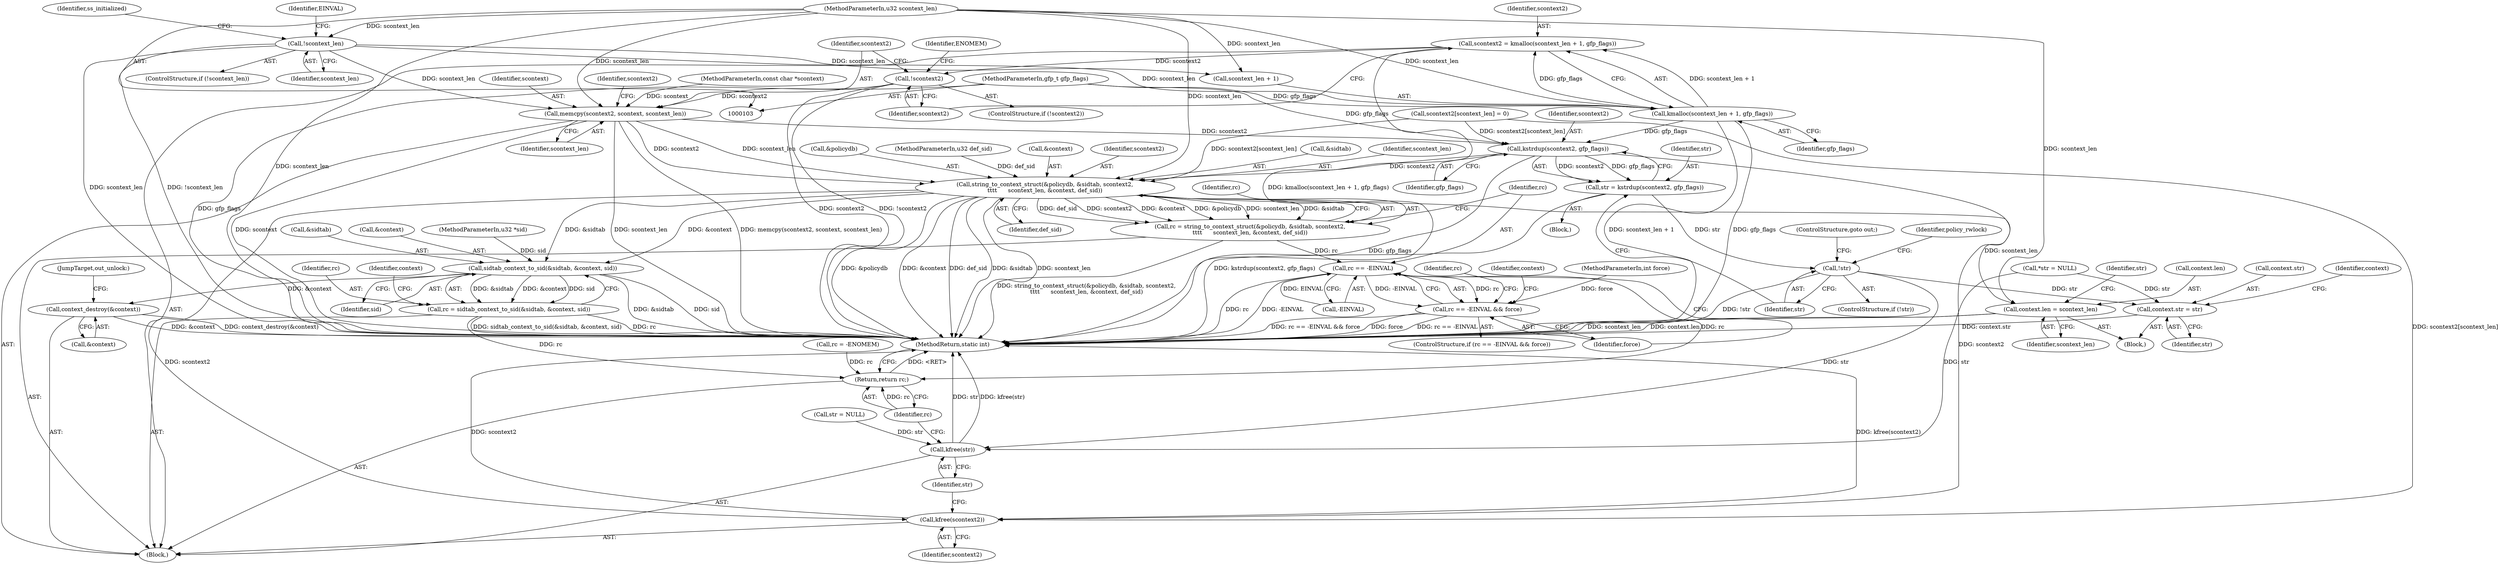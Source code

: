 digraph "0_linux_2172fa709ab32ca60e86179dc67d0857be8e2c98@API" {
"1000166" [label="(Call,scontext2 = kmalloc(scontext_len + 1, gfp_flags))"];
"1000168" [label="(Call,kmalloc(scontext_len + 1, gfp_flags))"];
"1000122" [label="(Call,!scontext_len)"];
"1000105" [label="(MethodParameterIn,u32 scontext_len)"];
"1000108" [label="(MethodParameterIn,gfp_t gfp_flags)"];
"1000174" [label="(Call,!scontext2)"];
"1000179" [label="(Call,memcpy(scontext2, scontext, scontext_len))"];
"1000197" [label="(Call,kstrdup(scontext2, gfp_flags))"];
"1000195" [label="(Call,str = kstrdup(scontext2, gfp_flags))"];
"1000201" [label="(Call,!str)"];
"1000227" [label="(Call,context.str = str)"];
"1000262" [label="(Call,kfree(str))"];
"1000209" [label="(Call,string_to_context_struct(&policydb, &sidtab, scontext2,\n\t\t\t\t      scontext_len, &context, def_sid))"];
"1000207" [label="(Call,rc = string_to_context_struct(&policydb, &sidtab, scontext2,\n\t\t\t\t      scontext_len, &context, def_sid))"];
"1000221" [label="(Call,rc == -EINVAL)"];
"1000220" [label="(Call,rc == -EINVAL && force)"];
"1000264" [label="(Return,return rc;)"];
"1000232" [label="(Call,context.len = scontext_len)"];
"1000246" [label="(Call,sidtab_context_to_sid(&sidtab, &context, sid))"];
"1000244" [label="(Call,rc = sidtab_context_to_sid(&sidtab, &context, sid))"];
"1000252" [label="(Call,context_destroy(&context))"];
"1000260" [label="(Call,kfree(scontext2))"];
"1000251" [label="(Identifier,sid)"];
"1000172" [label="(Identifier,gfp_flags)"];
"1000181" [label="(Identifier,scontext)"];
"1000228" [label="(Call,context.str)"];
"1000260" [label="(Call,kfree(scontext2))"];
"1000249" [label="(Call,&context)"];
"1000169" [label="(Call,scontext_len + 1)"];
"1000202" [label="(Identifier,str)"];
"1000174" [label="(Call,!scontext2)"];
"1000121" [label="(ControlStructure,if (!scontext_len))"];
"1000220" [label="(Call,rc == -EINVAL && force)"];
"1000212" [label="(Call,&sidtab)"];
"1000122" [label="(Call,!scontext_len)"];
"1000263" [label="(Identifier,str)"];
"1000201" [label="(Call,!str)"];
"1000266" [label="(MethodReturn,static int)"];
"1000182" [label="(Identifier,scontext_len)"];
"1000221" [label="(Call,rc == -EINVAL)"];
"1000209" [label="(Call,string_to_context_struct(&policydb, &sidtab, scontext2,\n\t\t\t\t      scontext_len, &context, def_sid))"];
"1000229" [label="(Identifier,context)"];
"1000195" [label="(Call,str = kstrdup(scontext2, gfp_flags))"];
"1000206" [label="(Identifier,policy_rwlock)"];
"1000226" [label="(Block,)"];
"1000208" [label="(Identifier,rc)"];
"1000105" [label="(MethodParameterIn,u32 scontext_len)"];
"1000261" [label="(Identifier,scontext2)"];
"1000252" [label="(Call,context_destroy(&context))"];
"1000244" [label="(Call,rc = sidtab_context_to_sid(&sidtab, &context, sid))"];
"1000198" [label="(Identifier,scontext2)"];
"1000106" [label="(MethodParameterIn,u32 *sid)"];
"1000129" [label="(Identifier,ss_initialized)"];
"1000238" [label="(Identifier,str)"];
"1000203" [label="(ControlStructure,goto out;)"];
"1000255" [label="(JumpTarget,out_unlock:)"];
"1000231" [label="(Identifier,str)"];
"1000223" [label="(Call,-EINVAL)"];
"1000215" [label="(Identifier,scontext_len)"];
"1000196" [label="(Identifier,str)"];
"1000185" [label="(Identifier,scontext2)"];
"1000222" [label="(Identifier,rc)"];
"1000245" [label="(Identifier,rc)"];
"1000247" [label="(Call,&sidtab)"];
"1000166" [label="(Call,scontext2 = kmalloc(scontext_len + 1, gfp_flags))"];
"1000253" [label="(Call,&context)"];
"1000191" [label="(Call,rc = -ENOMEM)"];
"1000219" [label="(ControlStructure,if (rc == -EINVAL && force))"];
"1000108" [label="(MethodParameterIn,gfp_t gfp_flags)"];
"1000264" [label="(Return,return rc;)"];
"1000227" [label="(Call,context.str = str)"];
"1000110" [label="(Block,)"];
"1000236" [label="(Identifier,scontext_len)"];
"1000109" [label="(MethodParameterIn,int force)"];
"1000167" [label="(Identifier,scontext2)"];
"1000190" [label="(Block,)"];
"1000113" [label="(Call,*str = NULL)"];
"1000237" [label="(Call,str = NULL)"];
"1000265" [label="(Identifier,rc)"];
"1000183" [label="(Call,scontext2[scontext_len] = 0)"];
"1000210" [label="(Call,&policydb)"];
"1000242" [label="(Identifier,rc)"];
"1000175" [label="(Identifier,scontext2)"];
"1000199" [label="(Identifier,gfp_flags)"];
"1000234" [label="(Identifier,context)"];
"1000178" [label="(Identifier,ENOMEM)"];
"1000207" [label="(Call,rc = string_to_context_struct(&policydb, &sidtab, scontext2,\n\t\t\t\t      scontext_len, &context, def_sid))"];
"1000107" [label="(MethodParameterIn,u32 def_sid)"];
"1000232" [label="(Call,context.len = scontext_len)"];
"1000126" [label="(Identifier,EINVAL)"];
"1000104" [label="(MethodParameterIn,const char *scontext)"];
"1000262" [label="(Call,kfree(str))"];
"1000218" [label="(Identifier,def_sid)"];
"1000246" [label="(Call,sidtab_context_to_sid(&sidtab, &context, sid))"];
"1000233" [label="(Call,context.len)"];
"1000216" [label="(Call,&context)"];
"1000179" [label="(Call,memcpy(scontext2, scontext, scontext_len))"];
"1000168" [label="(Call,kmalloc(scontext_len + 1, gfp_flags))"];
"1000197" [label="(Call,kstrdup(scontext2, gfp_flags))"];
"1000173" [label="(ControlStructure,if (!scontext2))"];
"1000254" [label="(Identifier,context)"];
"1000225" [label="(Identifier,force)"];
"1000200" [label="(ControlStructure,if (!str))"];
"1000214" [label="(Identifier,scontext2)"];
"1000123" [label="(Identifier,scontext_len)"];
"1000180" [label="(Identifier,scontext2)"];
"1000166" -> "1000110"  [label="AST: "];
"1000166" -> "1000168"  [label="CFG: "];
"1000167" -> "1000166"  [label="AST: "];
"1000168" -> "1000166"  [label="AST: "];
"1000175" -> "1000166"  [label="CFG: "];
"1000166" -> "1000266"  [label="DDG: kmalloc(scontext_len + 1, gfp_flags)"];
"1000168" -> "1000166"  [label="DDG: scontext_len + 1"];
"1000168" -> "1000166"  [label="DDG: gfp_flags"];
"1000166" -> "1000174"  [label="DDG: scontext2"];
"1000168" -> "1000172"  [label="CFG: "];
"1000169" -> "1000168"  [label="AST: "];
"1000172" -> "1000168"  [label="AST: "];
"1000168" -> "1000266"  [label="DDG: gfp_flags"];
"1000168" -> "1000266"  [label="DDG: scontext_len + 1"];
"1000122" -> "1000168"  [label="DDG: scontext_len"];
"1000105" -> "1000168"  [label="DDG: scontext_len"];
"1000108" -> "1000168"  [label="DDG: gfp_flags"];
"1000168" -> "1000197"  [label="DDG: gfp_flags"];
"1000122" -> "1000121"  [label="AST: "];
"1000122" -> "1000123"  [label="CFG: "];
"1000123" -> "1000122"  [label="AST: "];
"1000126" -> "1000122"  [label="CFG: "];
"1000129" -> "1000122"  [label="CFG: "];
"1000122" -> "1000266"  [label="DDG: scontext_len"];
"1000122" -> "1000266"  [label="DDG: !scontext_len"];
"1000105" -> "1000122"  [label="DDG: scontext_len"];
"1000122" -> "1000169"  [label="DDG: scontext_len"];
"1000122" -> "1000179"  [label="DDG: scontext_len"];
"1000105" -> "1000103"  [label="AST: "];
"1000105" -> "1000266"  [label="DDG: scontext_len"];
"1000105" -> "1000169"  [label="DDG: scontext_len"];
"1000105" -> "1000179"  [label="DDG: scontext_len"];
"1000105" -> "1000209"  [label="DDG: scontext_len"];
"1000105" -> "1000232"  [label="DDG: scontext_len"];
"1000108" -> "1000103"  [label="AST: "];
"1000108" -> "1000266"  [label="DDG: gfp_flags"];
"1000108" -> "1000197"  [label="DDG: gfp_flags"];
"1000174" -> "1000173"  [label="AST: "];
"1000174" -> "1000175"  [label="CFG: "];
"1000175" -> "1000174"  [label="AST: "];
"1000178" -> "1000174"  [label="CFG: "];
"1000180" -> "1000174"  [label="CFG: "];
"1000174" -> "1000266"  [label="DDG: !scontext2"];
"1000174" -> "1000266"  [label="DDG: scontext2"];
"1000174" -> "1000179"  [label="DDG: scontext2"];
"1000179" -> "1000110"  [label="AST: "];
"1000179" -> "1000182"  [label="CFG: "];
"1000180" -> "1000179"  [label="AST: "];
"1000181" -> "1000179"  [label="AST: "];
"1000182" -> "1000179"  [label="AST: "];
"1000185" -> "1000179"  [label="CFG: "];
"1000179" -> "1000266"  [label="DDG: scontext"];
"1000179" -> "1000266"  [label="DDG: scontext_len"];
"1000179" -> "1000266"  [label="DDG: memcpy(scontext2, scontext, scontext_len)"];
"1000104" -> "1000179"  [label="DDG: scontext"];
"1000179" -> "1000197"  [label="DDG: scontext2"];
"1000179" -> "1000209"  [label="DDG: scontext2"];
"1000179" -> "1000209"  [label="DDG: scontext_len"];
"1000197" -> "1000195"  [label="AST: "];
"1000197" -> "1000199"  [label="CFG: "];
"1000198" -> "1000197"  [label="AST: "];
"1000199" -> "1000197"  [label="AST: "];
"1000195" -> "1000197"  [label="CFG: "];
"1000197" -> "1000266"  [label="DDG: gfp_flags"];
"1000197" -> "1000195"  [label="DDG: scontext2"];
"1000197" -> "1000195"  [label="DDG: gfp_flags"];
"1000183" -> "1000197"  [label="DDG: scontext2[scontext_len]"];
"1000197" -> "1000209"  [label="DDG: scontext2"];
"1000197" -> "1000260"  [label="DDG: scontext2"];
"1000195" -> "1000190"  [label="AST: "];
"1000196" -> "1000195"  [label="AST: "];
"1000202" -> "1000195"  [label="CFG: "];
"1000195" -> "1000266"  [label="DDG: kstrdup(scontext2, gfp_flags)"];
"1000195" -> "1000201"  [label="DDG: str"];
"1000201" -> "1000200"  [label="AST: "];
"1000201" -> "1000202"  [label="CFG: "];
"1000202" -> "1000201"  [label="AST: "];
"1000203" -> "1000201"  [label="CFG: "];
"1000206" -> "1000201"  [label="CFG: "];
"1000201" -> "1000266"  [label="DDG: !str"];
"1000201" -> "1000227"  [label="DDG: str"];
"1000201" -> "1000262"  [label="DDG: str"];
"1000227" -> "1000226"  [label="AST: "];
"1000227" -> "1000231"  [label="CFG: "];
"1000228" -> "1000227"  [label="AST: "];
"1000231" -> "1000227"  [label="AST: "];
"1000234" -> "1000227"  [label="CFG: "];
"1000227" -> "1000266"  [label="DDG: context.str"];
"1000113" -> "1000227"  [label="DDG: str"];
"1000262" -> "1000110"  [label="AST: "];
"1000262" -> "1000263"  [label="CFG: "];
"1000263" -> "1000262"  [label="AST: "];
"1000265" -> "1000262"  [label="CFG: "];
"1000262" -> "1000266"  [label="DDG: str"];
"1000262" -> "1000266"  [label="DDG: kfree(str)"];
"1000237" -> "1000262"  [label="DDG: str"];
"1000113" -> "1000262"  [label="DDG: str"];
"1000209" -> "1000207"  [label="AST: "];
"1000209" -> "1000218"  [label="CFG: "];
"1000210" -> "1000209"  [label="AST: "];
"1000212" -> "1000209"  [label="AST: "];
"1000214" -> "1000209"  [label="AST: "];
"1000215" -> "1000209"  [label="AST: "];
"1000216" -> "1000209"  [label="AST: "];
"1000218" -> "1000209"  [label="AST: "];
"1000207" -> "1000209"  [label="CFG: "];
"1000209" -> "1000266"  [label="DDG: &policydb"];
"1000209" -> "1000266"  [label="DDG: &context"];
"1000209" -> "1000266"  [label="DDG: def_sid"];
"1000209" -> "1000266"  [label="DDG: &sidtab"];
"1000209" -> "1000266"  [label="DDG: scontext_len"];
"1000209" -> "1000207"  [label="DDG: def_sid"];
"1000209" -> "1000207"  [label="DDG: scontext2"];
"1000209" -> "1000207"  [label="DDG: &context"];
"1000209" -> "1000207"  [label="DDG: &policydb"];
"1000209" -> "1000207"  [label="DDG: scontext_len"];
"1000209" -> "1000207"  [label="DDG: &sidtab"];
"1000183" -> "1000209"  [label="DDG: scontext2[scontext_len]"];
"1000107" -> "1000209"  [label="DDG: def_sid"];
"1000209" -> "1000232"  [label="DDG: scontext_len"];
"1000209" -> "1000246"  [label="DDG: &sidtab"];
"1000209" -> "1000246"  [label="DDG: &context"];
"1000209" -> "1000260"  [label="DDG: scontext2"];
"1000207" -> "1000110"  [label="AST: "];
"1000208" -> "1000207"  [label="AST: "];
"1000222" -> "1000207"  [label="CFG: "];
"1000207" -> "1000266"  [label="DDG: string_to_context_struct(&policydb, &sidtab, scontext2,\n\t\t\t\t      scontext_len, &context, def_sid)"];
"1000207" -> "1000221"  [label="DDG: rc"];
"1000221" -> "1000220"  [label="AST: "];
"1000221" -> "1000223"  [label="CFG: "];
"1000222" -> "1000221"  [label="AST: "];
"1000223" -> "1000221"  [label="AST: "];
"1000225" -> "1000221"  [label="CFG: "];
"1000220" -> "1000221"  [label="CFG: "];
"1000221" -> "1000266"  [label="DDG: -EINVAL"];
"1000221" -> "1000266"  [label="DDG: rc"];
"1000221" -> "1000220"  [label="DDG: rc"];
"1000221" -> "1000220"  [label="DDG: -EINVAL"];
"1000223" -> "1000221"  [label="DDG: EINVAL"];
"1000221" -> "1000264"  [label="DDG: rc"];
"1000220" -> "1000219"  [label="AST: "];
"1000220" -> "1000225"  [label="CFG: "];
"1000225" -> "1000220"  [label="AST: "];
"1000229" -> "1000220"  [label="CFG: "];
"1000242" -> "1000220"  [label="CFG: "];
"1000220" -> "1000266"  [label="DDG: force"];
"1000220" -> "1000266"  [label="DDG: rc == -EINVAL"];
"1000220" -> "1000266"  [label="DDG: rc == -EINVAL && force"];
"1000109" -> "1000220"  [label="DDG: force"];
"1000264" -> "1000110"  [label="AST: "];
"1000264" -> "1000265"  [label="CFG: "];
"1000265" -> "1000264"  [label="AST: "];
"1000266" -> "1000264"  [label="CFG: "];
"1000264" -> "1000266"  [label="DDG: <RET>"];
"1000265" -> "1000264"  [label="DDG: rc"];
"1000244" -> "1000264"  [label="DDG: rc"];
"1000191" -> "1000264"  [label="DDG: rc"];
"1000232" -> "1000226"  [label="AST: "];
"1000232" -> "1000236"  [label="CFG: "];
"1000233" -> "1000232"  [label="AST: "];
"1000236" -> "1000232"  [label="AST: "];
"1000238" -> "1000232"  [label="CFG: "];
"1000232" -> "1000266"  [label="DDG: scontext_len"];
"1000232" -> "1000266"  [label="DDG: context.len"];
"1000246" -> "1000244"  [label="AST: "];
"1000246" -> "1000251"  [label="CFG: "];
"1000247" -> "1000246"  [label="AST: "];
"1000249" -> "1000246"  [label="AST: "];
"1000251" -> "1000246"  [label="AST: "];
"1000244" -> "1000246"  [label="CFG: "];
"1000246" -> "1000266"  [label="DDG: sid"];
"1000246" -> "1000266"  [label="DDG: &sidtab"];
"1000246" -> "1000244"  [label="DDG: &sidtab"];
"1000246" -> "1000244"  [label="DDG: &context"];
"1000246" -> "1000244"  [label="DDG: sid"];
"1000106" -> "1000246"  [label="DDG: sid"];
"1000246" -> "1000252"  [label="DDG: &context"];
"1000244" -> "1000110"  [label="AST: "];
"1000245" -> "1000244"  [label="AST: "];
"1000254" -> "1000244"  [label="CFG: "];
"1000244" -> "1000266"  [label="DDG: rc"];
"1000244" -> "1000266"  [label="DDG: sidtab_context_to_sid(&sidtab, &context, sid)"];
"1000252" -> "1000110"  [label="AST: "];
"1000252" -> "1000253"  [label="CFG: "];
"1000253" -> "1000252"  [label="AST: "];
"1000255" -> "1000252"  [label="CFG: "];
"1000252" -> "1000266"  [label="DDG: &context"];
"1000252" -> "1000266"  [label="DDG: context_destroy(&context)"];
"1000260" -> "1000110"  [label="AST: "];
"1000260" -> "1000261"  [label="CFG: "];
"1000261" -> "1000260"  [label="AST: "];
"1000263" -> "1000260"  [label="CFG: "];
"1000260" -> "1000266"  [label="DDG: kfree(scontext2)"];
"1000260" -> "1000266"  [label="DDG: scontext2"];
"1000183" -> "1000260"  [label="DDG: scontext2[scontext_len]"];
}
